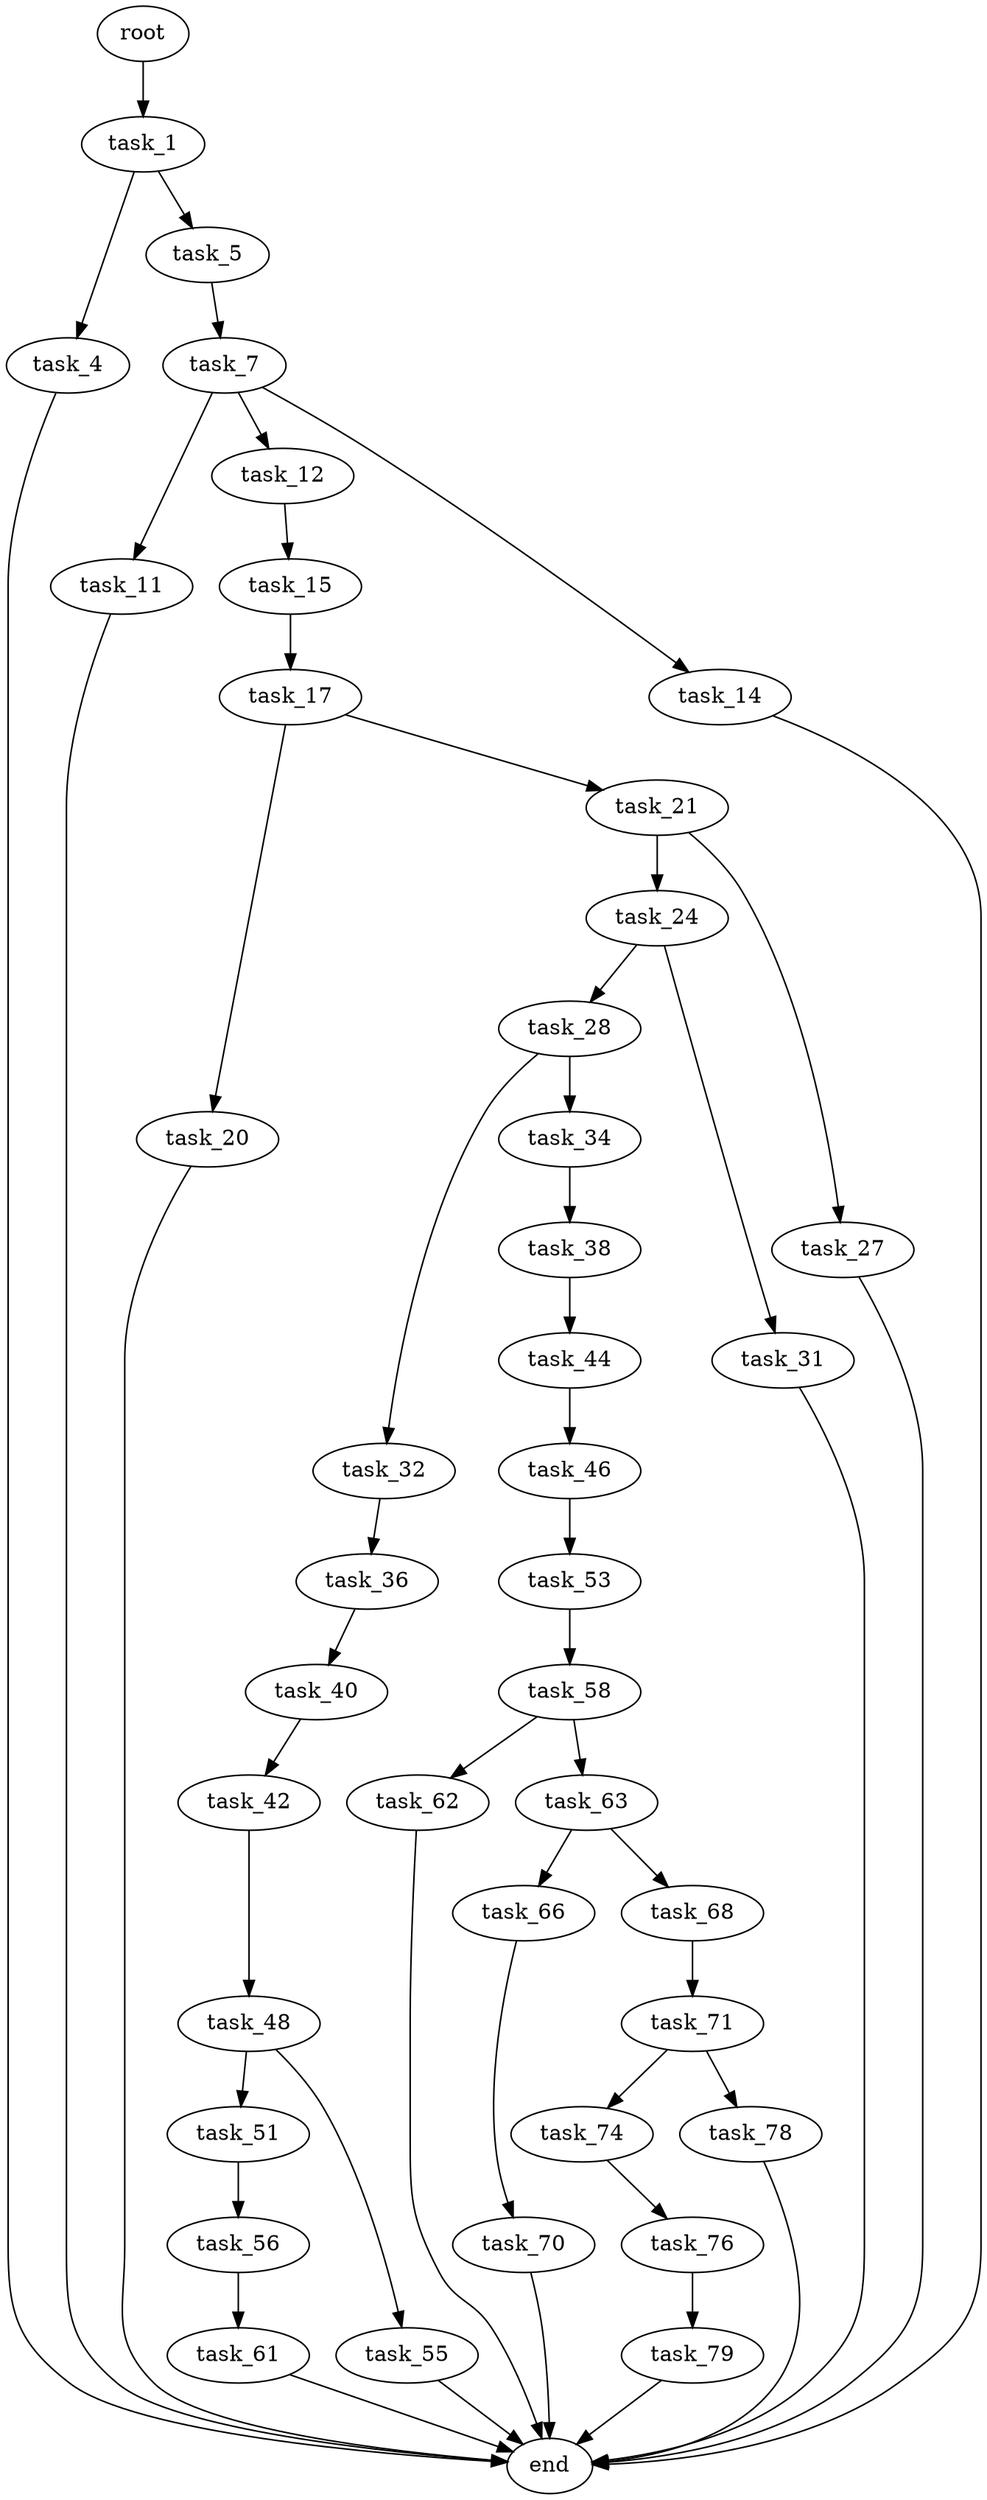 digraph G {
  root [size="0.000000"];
  task_1 [size="1743044753.000000"];
  task_4 [size="9984284826.000000"];
  task_5 [size="3681536580.000000"];
  end [size="0.000000"];
  task_7 [size="678471823.000000"];
  task_11 [size="134217728000.000000"];
  task_12 [size="26959108712.000000"];
  task_14 [size="68719476736.000000"];
  task_15 [size="18526443977.000000"];
  task_17 [size="28991029248.000000"];
  task_20 [size="549755813888.000000"];
  task_21 [size="250701893000.000000"];
  task_24 [size="398566432775.000000"];
  task_27 [size="368293445632.000000"];
  task_28 [size="193673774232.000000"];
  task_31 [size="5440713214.000000"];
  task_32 [size="8589934592.000000"];
  task_34 [size="28991029248.000000"];
  task_36 [size="225014409658.000000"];
  task_38 [size="22077977581.000000"];
  task_40 [size="715385785400.000000"];
  task_44 [size="404481806680.000000"];
  task_42 [size="1073741824000.000000"];
  task_48 [size="5452599482.000000"];
  task_46 [size="806139572009.000000"];
  task_53 [size="5808600134.000000"];
  task_51 [size="27349841790.000000"];
  task_55 [size="5412389238.000000"];
  task_56 [size="368293445632.000000"];
  task_58 [size="444060239951.000000"];
  task_61 [size="11322399948.000000"];
  task_62 [size="8589934592.000000"];
  task_63 [size="283293344875.000000"];
  task_66 [size="182524711128.000000"];
  task_68 [size="5269552183.000000"];
  task_70 [size="368293445632.000000"];
  task_71 [size="782757789696.000000"];
  task_74 [size="18559457144.000000"];
  task_78 [size="68719476736.000000"];
  task_76 [size="703845238200.000000"];
  task_79 [size="134217728000.000000"];

  root -> task_1 [size="1.000000"];
  task_1 -> task_4 [size="33554432.000000"];
  task_1 -> task_5 [size="33554432.000000"];
  task_4 -> end [size="1.000000"];
  task_5 -> task_7 [size="209715200.000000"];
  task_7 -> task_11 [size="75497472.000000"];
  task_7 -> task_12 [size="75497472.000000"];
  task_7 -> task_14 [size="75497472.000000"];
  task_11 -> end [size="1.000000"];
  task_12 -> task_15 [size="838860800.000000"];
  task_14 -> end [size="1.000000"];
  task_15 -> task_17 [size="75497472.000000"];
  task_17 -> task_20 [size="75497472.000000"];
  task_17 -> task_21 [size="75497472.000000"];
  task_20 -> end [size="1.000000"];
  task_21 -> task_24 [size="536870912.000000"];
  task_21 -> task_27 [size="536870912.000000"];
  task_24 -> task_28 [size="411041792.000000"];
  task_24 -> task_31 [size="411041792.000000"];
  task_27 -> end [size="1.000000"];
  task_28 -> task_32 [size="301989888.000000"];
  task_28 -> task_34 [size="301989888.000000"];
  task_31 -> end [size="1.000000"];
  task_32 -> task_36 [size="33554432.000000"];
  task_34 -> task_38 [size="75497472.000000"];
  task_36 -> task_40 [size="411041792.000000"];
  task_38 -> task_44 [size="33554432.000000"];
  task_40 -> task_42 [size="536870912.000000"];
  task_44 -> task_46 [size="301989888.000000"];
  task_42 -> task_48 [size="838860800.000000"];
  task_48 -> task_51 [size="134217728.000000"];
  task_48 -> task_55 [size="134217728.000000"];
  task_46 -> task_53 [size="838860800.000000"];
  task_53 -> task_58 [size="134217728.000000"];
  task_51 -> task_56 [size="679477248.000000"];
  task_55 -> end [size="1.000000"];
  task_56 -> task_61 [size="411041792.000000"];
  task_58 -> task_62 [size="411041792.000000"];
  task_58 -> task_63 [size="411041792.000000"];
  task_61 -> end [size="1.000000"];
  task_62 -> end [size="1.000000"];
  task_63 -> task_66 [size="679477248.000000"];
  task_63 -> task_68 [size="679477248.000000"];
  task_66 -> task_70 [size="209715200.000000"];
  task_68 -> task_71 [size="209715200.000000"];
  task_70 -> end [size="1.000000"];
  task_71 -> task_74 [size="679477248.000000"];
  task_71 -> task_78 [size="679477248.000000"];
  task_74 -> task_76 [size="536870912.000000"];
  task_78 -> end [size="1.000000"];
  task_76 -> task_79 [size="536870912.000000"];
  task_79 -> end [size="1.000000"];
}
